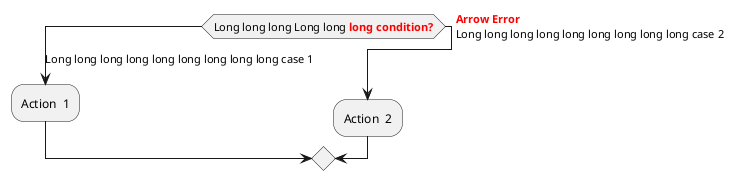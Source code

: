 {
  "sha1": "2crit609lk8t40x8nxo53l9nb8zm2cx",
  "insertion": {
    "when": "2024-05-30T20:48:19.958Z",
    "url": "https://forum.plantuml.net/14529/activity-style-allow-style-diamond-internal-label-external?show=15726#c15726",
    "user": "plantuml@gmail.com"
  }
}
@startuml

switch (Long long long Long long <b><color:red>long condition?)
case (Long long long long long long long long long case 1)
   :Action  1;
case (<b><color:red>Arrow Error\nLong long long long long long long long long case 2)
   :Action  2;
endswitch

@enduml
